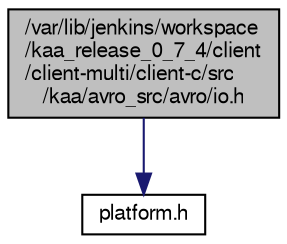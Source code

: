 digraph "/var/lib/jenkins/workspace/kaa_release_0_7_4/client/client-multi/client-c/src/kaa/avro_src/avro/io.h"
{
  bgcolor="transparent";
  edge [fontname="FreeSans",fontsize="10",labelfontname="FreeSans",labelfontsize="10"];
  node [fontname="FreeSans",fontsize="10",shape=record];
  Node1 [label="/var/lib/jenkins/workspace\l/kaa_release_0_7_4/client\l/client-multi/client-c/src\l/kaa/avro_src/avro/io.h",height=0.2,width=0.4,color="black", fillcolor="grey75", style="filled" fontcolor="black"];
  Node1 -> Node2 [color="midnightblue",fontsize="10",style="solid",fontname="FreeSans"];
  Node2 [label="platform.h",height=0.2,width=0.4,color="black",URL="$avro__src_2avro_2platform_8h.html"];
}
